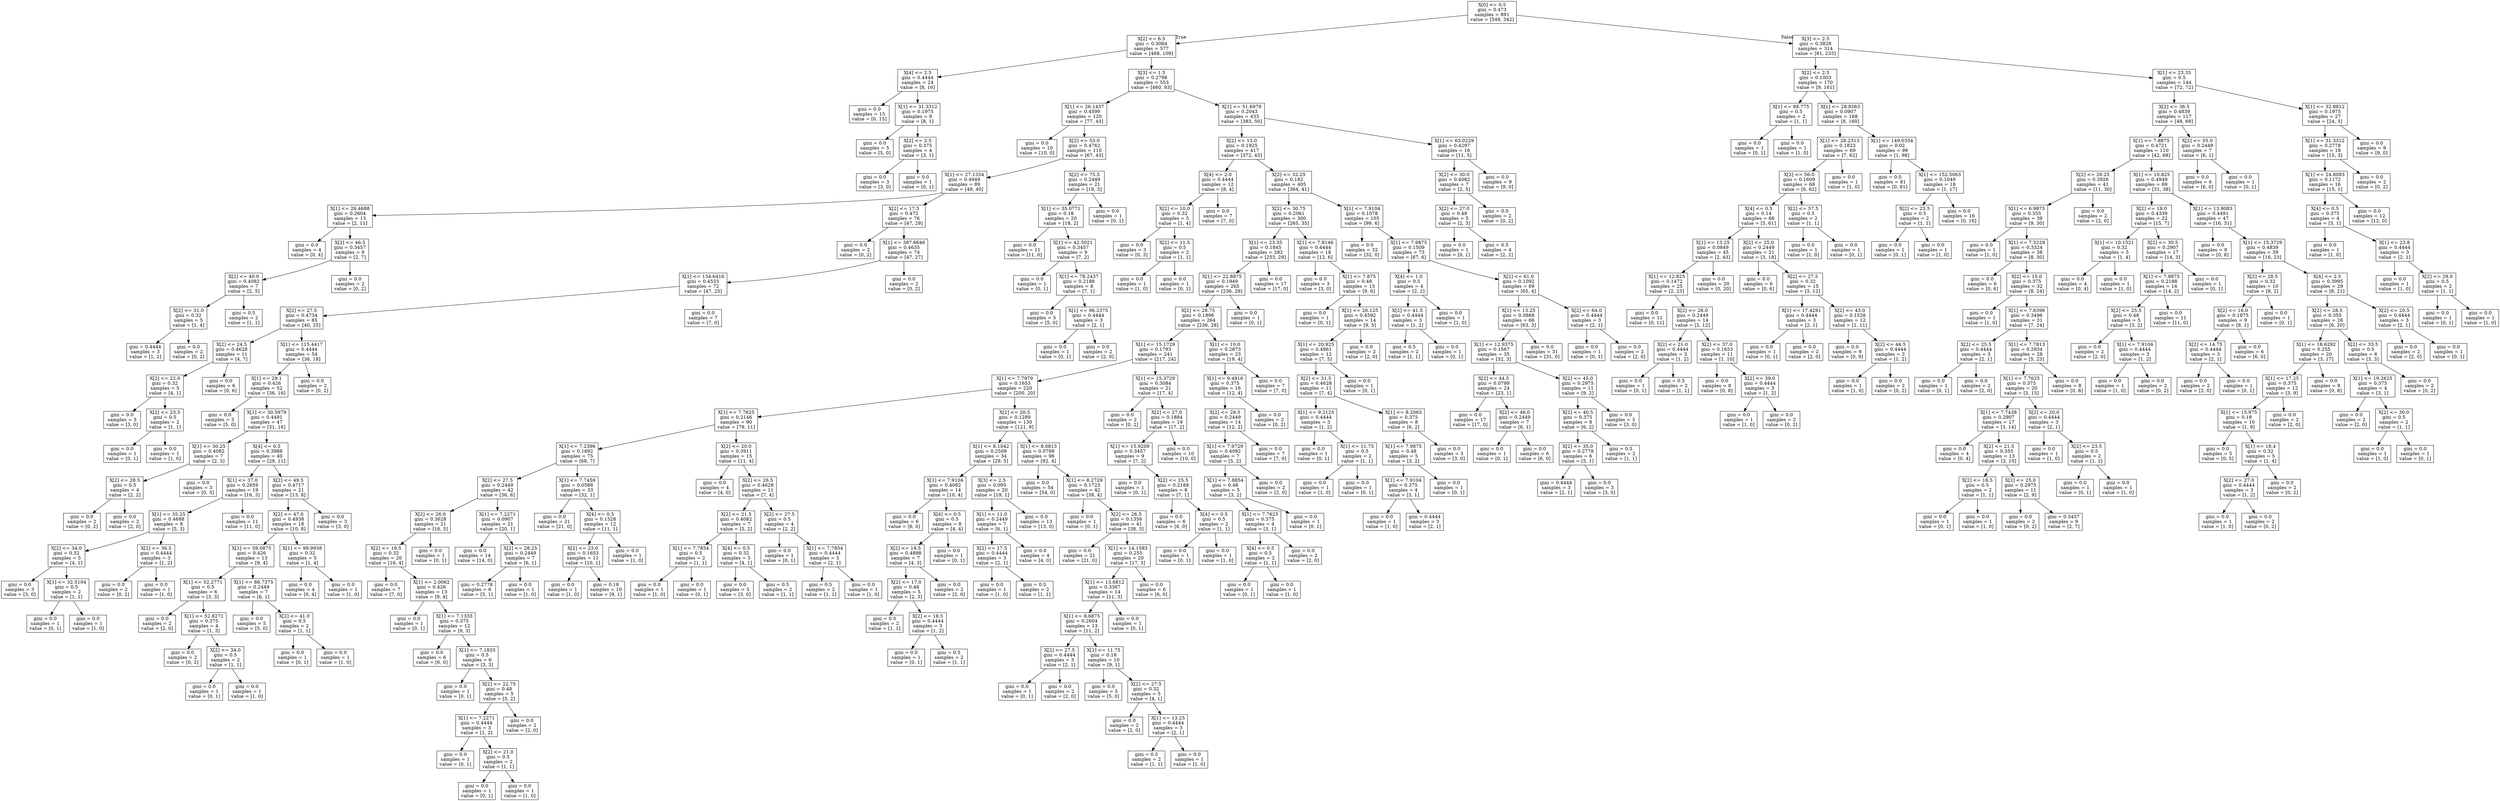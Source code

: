 digraph Tree {
node [shape=box] ;
0 [label="X[0] <= 0.5\ngini = 0.473\nsamples = 891\nvalue = [549, 342]"] ;
1 [label="X[2] <= 6.5\ngini = 0.3064\nsamples = 577\nvalue = [468, 109]"] ;
0 -> 1 [labeldistance=2.5, labelangle=45, headlabel="True"] ;
2 [label="X[4] <= 2.5\ngini = 0.4444\nsamples = 24\nvalue = [8, 16]"] ;
1 -> 2 ;
3 [label="gini = 0.0\nsamples = 15\nvalue = [0, 15]"] ;
2 -> 3 ;
4 [label="X[1] <= 31.3312\ngini = 0.1975\nsamples = 9\nvalue = [8, 1]"] ;
2 -> 4 ;
5 [label="gini = 0.0\nsamples = 5\nvalue = [5, 0]"] ;
4 -> 5 ;
6 [label="X[2] <= 2.5\ngini = 0.375\nsamples = 4\nvalue = [3, 1]"] ;
4 -> 6 ;
7 [label="gini = 0.0\nsamples = 3\nvalue = [3, 0]"] ;
6 -> 7 ;
8 [label="gini = 0.0\nsamples = 1\nvalue = [0, 1]"] ;
6 -> 8 ;
9 [label="X[3] <= 1.5\ngini = 0.2798\nsamples = 553\nvalue = [460, 93]"] ;
1 -> 9 ;
10 [label="X[1] <= 26.1437\ngini = 0.4599\nsamples = 120\nvalue = [77, 43]"] ;
9 -> 10 ;
11 [label="gini = 0.0\nsamples = 10\nvalue = [10, 0]"] ;
10 -> 11 ;
12 [label="X[2] <= 53.0\ngini = 0.4762\nsamples = 110\nvalue = [67, 43]"] ;
10 -> 12 ;
13 [label="X[1] <= 27.1354\ngini = 0.4949\nsamples = 89\nvalue = [49, 40]"] ;
12 -> 13 ;
14 [label="X[1] <= 26.4688\ngini = 0.2604\nsamples = 13\nvalue = [2, 11]"] ;
13 -> 14 ;
15 [label="gini = 0.0\nsamples = 4\nvalue = [0, 4]"] ;
14 -> 15 ;
16 [label="X[2] <= 46.5\ngini = 0.3457\nsamples = 9\nvalue = [2, 7]"] ;
14 -> 16 ;
17 [label="X[2] <= 40.0\ngini = 0.4082\nsamples = 7\nvalue = [2, 5]"] ;
16 -> 17 ;
18 [label="X[2] <= 31.0\ngini = 0.32\nsamples = 5\nvalue = [1, 4]"] ;
17 -> 18 ;
19 [label="gini = 0.4444\nsamples = 3\nvalue = [1, 2]"] ;
18 -> 19 ;
20 [label="gini = 0.0\nsamples = 2\nvalue = [0, 2]"] ;
18 -> 20 ;
21 [label="gini = 0.5\nsamples = 2\nvalue = [1, 1]"] ;
17 -> 21 ;
22 [label="gini = 0.0\nsamples = 2\nvalue = [0, 2]"] ;
16 -> 22 ;
23 [label="X[2] <= 17.5\ngini = 0.472\nsamples = 76\nvalue = [47, 29]"] ;
13 -> 23 ;
24 [label="gini = 0.0\nsamples = 2\nvalue = [0, 2]"] ;
23 -> 24 ;
25 [label="X[1] <= 387.6646\ngini = 0.4635\nsamples = 74\nvalue = [47, 27]"] ;
23 -> 25 ;
26 [label="X[1] <= 134.6416\ngini = 0.4533\nsamples = 72\nvalue = [47, 25]"] ;
25 -> 26 ;
27 [label="X[2] <= 27.5\ngini = 0.4734\nsamples = 65\nvalue = [40, 25]"] ;
26 -> 27 ;
28 [label="X[2] <= 24.5\ngini = 0.4628\nsamples = 11\nvalue = [4, 7]"] ;
27 -> 28 ;
29 [label="X[2] <= 22.0\ngini = 0.32\nsamples = 5\nvalue = [4, 1]"] ;
28 -> 29 ;
30 [label="gini = 0.0\nsamples = 3\nvalue = [3, 0]"] ;
29 -> 30 ;
31 [label="X[2] <= 23.5\ngini = 0.5\nsamples = 2\nvalue = [1, 1]"] ;
29 -> 31 ;
32 [label="gini = 0.0\nsamples = 1\nvalue = [0, 1]"] ;
31 -> 32 ;
33 [label="gini = 0.0\nsamples = 1\nvalue = [1, 0]"] ;
31 -> 33 ;
34 [label="gini = 0.0\nsamples = 6\nvalue = [0, 6]"] ;
28 -> 34 ;
35 [label="X[1] <= 115.4417\ngini = 0.4444\nsamples = 54\nvalue = [36, 18]"] ;
27 -> 35 ;
36 [label="X[1] <= 29.1\ngini = 0.426\nsamples = 52\nvalue = [36, 16]"] ;
35 -> 36 ;
37 [label="gini = 0.0\nsamples = 5\nvalue = [5, 0]"] ;
36 -> 37 ;
38 [label="X[1] <= 30.5979\ngini = 0.4491\nsamples = 47\nvalue = [31, 16]"] ;
36 -> 38 ;
39 [label="X[1] <= 30.25\ngini = 0.4082\nsamples = 7\nvalue = [2, 5]"] ;
38 -> 39 ;
40 [label="X[2] <= 28.5\ngini = 0.5\nsamples = 4\nvalue = [2, 2]"] ;
39 -> 40 ;
41 [label="gini = 0.0\nsamples = 2\nvalue = [0, 2]"] ;
40 -> 41 ;
42 [label="gini = 0.0\nsamples = 2\nvalue = [2, 0]"] ;
40 -> 42 ;
43 [label="gini = 0.0\nsamples = 3\nvalue = [0, 3]"] ;
39 -> 43 ;
44 [label="X[4] <= 0.5\ngini = 0.3988\nsamples = 40\nvalue = [29, 11]"] ;
38 -> 44 ;
45 [label="X[1] <= 37.0\ngini = 0.2659\nsamples = 19\nvalue = [16, 3]"] ;
44 -> 45 ;
46 [label="X[1] <= 35.25\ngini = 0.4688\nsamples = 8\nvalue = [5, 3]"] ;
45 -> 46 ;
47 [label="X[2] <= 34.0\ngini = 0.32\nsamples = 5\nvalue = [4, 1]"] ;
46 -> 47 ;
48 [label="gini = 0.0\nsamples = 3\nvalue = [3, 0]"] ;
47 -> 48 ;
49 [label="X[1] <= 32.5104\ngini = 0.5\nsamples = 2\nvalue = [1, 1]"] ;
47 -> 49 ;
50 [label="gini = 0.0\nsamples = 1\nvalue = [0, 1]"] ;
49 -> 50 ;
51 [label="gini = 0.0\nsamples = 1\nvalue = [1, 0]"] ;
49 -> 51 ;
52 [label="X[2] <= 36.5\ngini = 0.4444\nsamples = 3\nvalue = [1, 2]"] ;
46 -> 52 ;
53 [label="gini = 0.0\nsamples = 2\nvalue = [0, 2]"] ;
52 -> 53 ;
54 [label="gini = 0.0\nsamples = 1\nvalue = [1, 0]"] ;
52 -> 54 ;
55 [label="gini = 0.0\nsamples = 11\nvalue = [11, 0]"] ;
45 -> 55 ;
56 [label="X[2] <= 49.5\ngini = 0.4717\nsamples = 21\nvalue = [13, 8]"] ;
44 -> 56 ;
57 [label="X[2] <= 47.0\ngini = 0.4938\nsamples = 18\nvalue = [10, 8]"] ;
56 -> 57 ;
58 [label="X[1] <= 59.0875\ngini = 0.426\nsamples = 13\nvalue = [9, 4]"] ;
57 -> 58 ;
59 [label="X[1] <= 52.2771\ngini = 0.5\nsamples = 6\nvalue = [3, 3]"] ;
58 -> 59 ;
60 [label="gini = 0.0\nsamples = 2\nvalue = [2, 0]"] ;
59 -> 60 ;
61 [label="X[1] <= 52.8271\ngini = 0.375\nsamples = 4\nvalue = [1, 3]"] ;
59 -> 61 ;
62 [label="gini = 0.0\nsamples = 2\nvalue = [0, 2]"] ;
61 -> 62 ;
63 [label="X[2] <= 34.0\ngini = 0.5\nsamples = 2\nvalue = [1, 1]"] ;
61 -> 63 ;
64 [label="gini = 0.0\nsamples = 1\nvalue = [0, 1]"] ;
63 -> 64 ;
65 [label="gini = 0.0\nsamples = 1\nvalue = [1, 0]"] ;
63 -> 65 ;
66 [label="X[1] <= 86.7375\ngini = 0.2449\nsamples = 7\nvalue = [6, 1]"] ;
58 -> 66 ;
67 [label="gini = 0.0\nsamples = 5\nvalue = [5, 0]"] ;
66 -> 67 ;
68 [label="X[2] <= 41.0\ngini = 0.5\nsamples = 2\nvalue = [1, 1]"] ;
66 -> 68 ;
69 [label="gini = 0.0\nsamples = 1\nvalue = [0, 1]"] ;
68 -> 69 ;
70 [label="gini = 0.0\nsamples = 1\nvalue = [1, 0]"] ;
68 -> 70 ;
71 [label="X[1] <= 99.9938\ngini = 0.32\nsamples = 5\nvalue = [1, 4]"] ;
57 -> 71 ;
72 [label="gini = 0.0\nsamples = 4\nvalue = [0, 4]"] ;
71 -> 72 ;
73 [label="gini = 0.0\nsamples = 1\nvalue = [1, 0]"] ;
71 -> 73 ;
74 [label="gini = 0.0\nsamples = 3\nvalue = [3, 0]"] ;
56 -> 74 ;
75 [label="gini = 0.0\nsamples = 2\nvalue = [0, 2]"] ;
35 -> 75 ;
76 [label="gini = 0.0\nsamples = 7\nvalue = [7, 0]"] ;
26 -> 76 ;
77 [label="gini = 0.0\nsamples = 2\nvalue = [0, 2]"] ;
25 -> 77 ;
78 [label="X[2] <= 75.5\ngini = 0.2449\nsamples = 21\nvalue = [18, 3]"] ;
12 -> 78 ;
79 [label="X[1] <= 35.0771\ngini = 0.18\nsamples = 20\nvalue = [18, 2]"] ;
78 -> 79 ;
80 [label="gini = 0.0\nsamples = 11\nvalue = [11, 0]"] ;
79 -> 80 ;
81 [label="X[1] <= 42.5021\ngini = 0.3457\nsamples = 9\nvalue = [7, 2]"] ;
79 -> 81 ;
82 [label="gini = 0.0\nsamples = 1\nvalue = [0, 1]"] ;
81 -> 82 ;
83 [label="X[1] <= 78.2437\ngini = 0.2188\nsamples = 8\nvalue = [7, 1]"] ;
81 -> 83 ;
84 [label="gini = 0.0\nsamples = 5\nvalue = [5, 0]"] ;
83 -> 84 ;
85 [label="X[1] <= 96.2375\ngini = 0.4444\nsamples = 3\nvalue = [2, 1]"] ;
83 -> 85 ;
86 [label="gini = 0.0\nsamples = 1\nvalue = [0, 1]"] ;
85 -> 86 ;
87 [label="gini = 0.0\nsamples = 2\nvalue = [2, 0]"] ;
85 -> 87 ;
88 [label="gini = 0.0\nsamples = 1\nvalue = [0, 1]"] ;
78 -> 88 ;
89 [label="X[1] <= 51.6979\ngini = 0.2043\nsamples = 433\nvalue = [383, 50]"] ;
9 -> 89 ;
90 [label="X[2] <= 13.0\ngini = 0.1925\nsamples = 417\nvalue = [372, 45]"] ;
89 -> 90 ;
91 [label="X[4] <= 2.0\ngini = 0.4444\nsamples = 12\nvalue = [8, 4]"] ;
90 -> 91 ;
92 [label="X[2] <= 10.0\ngini = 0.32\nsamples = 5\nvalue = [1, 4]"] ;
91 -> 92 ;
93 [label="gini = 0.0\nsamples = 3\nvalue = [0, 3]"] ;
92 -> 93 ;
94 [label="X[2] <= 11.5\ngini = 0.5\nsamples = 2\nvalue = [1, 1]"] ;
92 -> 94 ;
95 [label="gini = 0.0\nsamples = 1\nvalue = [1, 0]"] ;
94 -> 95 ;
96 [label="gini = 0.0\nsamples = 1\nvalue = [0, 1]"] ;
94 -> 96 ;
97 [label="gini = 0.0\nsamples = 7\nvalue = [7, 0]"] ;
91 -> 97 ;
98 [label="X[2] <= 32.25\ngini = 0.182\nsamples = 405\nvalue = [364, 41]"] ;
90 -> 98 ;
99 [label="X[2] <= 30.75\ngini = 0.2061\nsamples = 300\nvalue = [265, 35]"] ;
98 -> 99 ;
100 [label="X[1] <= 23.35\ngini = 0.1845\nsamples = 282\nvalue = [253, 29]"] ;
99 -> 100 ;
101 [label="X[1] <= 22.8875\ngini = 0.1949\nsamples = 265\nvalue = [236, 29]"] ;
100 -> 101 ;
102 [label="X[2] <= 28.75\ngini = 0.1896\nsamples = 264\nvalue = [236, 28]"] ;
101 -> 102 ;
103 [label="X[1] <= 15.1729\ngini = 0.1793\nsamples = 241\nvalue = [217, 24]"] ;
102 -> 103 ;
104 [label="X[1] <= 7.7979\ngini = 0.1653\nsamples = 220\nvalue = [200, 20]"] ;
103 -> 104 ;
105 [label="X[1] <= 7.7625\ngini = 0.2146\nsamples = 90\nvalue = [79, 11]"] ;
104 -> 105 ;
106 [label="X[1] <= 7.2396\ngini = 0.1692\nsamples = 75\nvalue = [68, 7]"] ;
105 -> 106 ;
107 [label="X[2] <= 27.5\ngini = 0.2449\nsamples = 42\nvalue = [36, 6]"] ;
106 -> 107 ;
108 [label="X[2] <= 26.0\ngini = 0.3628\nsamples = 21\nvalue = [16, 5]"] ;
107 -> 108 ;
109 [label="X[2] <= 19.5\ngini = 0.32\nsamples = 20\nvalue = [16, 4]"] ;
108 -> 109 ;
110 [label="gini = 0.0\nsamples = 7\nvalue = [7, 0]"] ;
109 -> 110 ;
111 [label="X[1] <= 2.0062\ngini = 0.426\nsamples = 13\nvalue = [9, 4]"] ;
109 -> 111 ;
112 [label="gini = 0.0\nsamples = 1\nvalue = [0, 1]"] ;
111 -> 112 ;
113 [label="X[1] <= 7.1333\ngini = 0.375\nsamples = 12\nvalue = [9, 3]"] ;
111 -> 113 ;
114 [label="gini = 0.0\nsamples = 6\nvalue = [6, 0]"] ;
113 -> 114 ;
115 [label="X[1] <= 7.1833\ngini = 0.5\nsamples = 6\nvalue = [3, 3]"] ;
113 -> 115 ;
116 [label="gini = 0.0\nsamples = 1\nvalue = [0, 1]"] ;
115 -> 116 ;
117 [label="X[2] <= 22.75\ngini = 0.48\nsamples = 5\nvalue = [3, 2]"] ;
115 -> 117 ;
118 [label="X[1] <= 7.2271\ngini = 0.4444\nsamples = 3\nvalue = [1, 2]"] ;
117 -> 118 ;
119 [label="gini = 0.0\nsamples = 1\nvalue = [0, 1]"] ;
118 -> 119 ;
120 [label="X[2] <= 21.0\ngini = 0.5\nsamples = 2\nvalue = [1, 1]"] ;
118 -> 120 ;
121 [label="gini = 0.0\nsamples = 1\nvalue = [0, 1]"] ;
120 -> 121 ;
122 [label="gini = 0.0\nsamples = 1\nvalue = [1, 0]"] ;
120 -> 122 ;
123 [label="gini = 0.0\nsamples = 2\nvalue = [2, 0]"] ;
117 -> 123 ;
124 [label="gini = 0.0\nsamples = 1\nvalue = [0, 1]"] ;
108 -> 124 ;
125 [label="X[1] <= 7.2271\ngini = 0.0907\nsamples = 21\nvalue = [20, 1]"] ;
107 -> 125 ;
126 [label="gini = 0.0\nsamples = 14\nvalue = [14, 0]"] ;
125 -> 126 ;
127 [label="X[2] <= 28.25\ngini = 0.2449\nsamples = 7\nvalue = [6, 1]"] ;
125 -> 127 ;
128 [label="gini = 0.2778\nsamples = 6\nvalue = [5, 1]"] ;
127 -> 128 ;
129 [label="gini = 0.0\nsamples = 1\nvalue = [1, 0]"] ;
127 -> 129 ;
130 [label="X[1] <= 7.7459\ngini = 0.0588\nsamples = 33\nvalue = [32, 1]"] ;
106 -> 130 ;
131 [label="gini = 0.0\nsamples = 21\nvalue = [21, 0]"] ;
130 -> 131 ;
132 [label="X[4] <= 0.5\ngini = 0.1528\nsamples = 12\nvalue = [11, 1]"] ;
130 -> 132 ;
133 [label="X[2] <= 23.0\ngini = 0.1653\nsamples = 11\nvalue = [10, 1]"] ;
132 -> 133 ;
134 [label="gini = 0.0\nsamples = 1\nvalue = [1, 0]"] ;
133 -> 134 ;
135 [label="gini = 0.18\nsamples = 10\nvalue = [9, 1]"] ;
133 -> 135 ;
136 [label="gini = 0.0\nsamples = 1\nvalue = [1, 0]"] ;
132 -> 136 ;
137 [label="X[2] <= 20.0\ngini = 0.3911\nsamples = 15\nvalue = [11, 4]"] ;
105 -> 137 ;
138 [label="gini = 0.0\nsamples = 4\nvalue = [4, 0]"] ;
137 -> 138 ;
139 [label="X[2] <= 26.5\ngini = 0.4628\nsamples = 11\nvalue = [7, 4]"] ;
137 -> 139 ;
140 [label="X[2] <= 21.5\ngini = 0.4082\nsamples = 7\nvalue = [5, 2]"] ;
139 -> 140 ;
141 [label="X[1] <= 7.7854\ngini = 0.5\nsamples = 2\nvalue = [1, 1]"] ;
140 -> 141 ;
142 [label="gini = 0.0\nsamples = 1\nvalue = [1, 0]"] ;
141 -> 142 ;
143 [label="gini = 0.0\nsamples = 1\nvalue = [0, 1]"] ;
141 -> 143 ;
144 [label="X[4] <= 0.5\ngini = 0.32\nsamples = 5\nvalue = [4, 1]"] ;
140 -> 144 ;
145 [label="gini = 0.0\nsamples = 3\nvalue = [3, 0]"] ;
144 -> 145 ;
146 [label="gini = 0.5\nsamples = 2\nvalue = [1, 1]"] ;
144 -> 146 ;
147 [label="X[2] <= 27.5\ngini = 0.5\nsamples = 4\nvalue = [2, 2]"] ;
139 -> 147 ;
148 [label="gini = 0.0\nsamples = 1\nvalue = [0, 1]"] ;
147 -> 148 ;
149 [label="X[1] <= 7.7854\ngini = 0.4444\nsamples = 3\nvalue = [2, 1]"] ;
147 -> 149 ;
150 [label="gini = 0.5\nsamples = 2\nvalue = [1, 1]"] ;
149 -> 150 ;
151 [label="gini = 0.0\nsamples = 1\nvalue = [1, 0]"] ;
149 -> 151 ;
152 [label="X[2] <= 20.5\ngini = 0.1289\nsamples = 130\nvalue = [121, 9]"] ;
104 -> 152 ;
153 [label="X[1] <= 8.1042\ngini = 0.2509\nsamples = 34\nvalue = [29, 5]"] ;
152 -> 153 ;
154 [label="X[1] <= 7.9104\ngini = 0.4082\nsamples = 14\nvalue = [10, 4]"] ;
153 -> 154 ;
155 [label="gini = 0.0\nsamples = 6\nvalue = [6, 0]"] ;
154 -> 155 ;
156 [label="X[4] <= 0.5\ngini = 0.5\nsamples = 8\nvalue = [4, 4]"] ;
154 -> 156 ;
157 [label="X[2] <= 19.5\ngini = 0.4898\nsamples = 7\nvalue = [4, 3]"] ;
156 -> 157 ;
158 [label="X[2] <= 17.0\ngini = 0.48\nsamples = 5\nvalue = [2, 3]"] ;
157 -> 158 ;
159 [label="gini = 0.5\nsamples = 2\nvalue = [1, 1]"] ;
158 -> 159 ;
160 [label="X[2] <= 18.5\ngini = 0.4444\nsamples = 3\nvalue = [1, 2]"] ;
158 -> 160 ;
161 [label="gini = 0.0\nsamples = 1\nvalue = [0, 1]"] ;
160 -> 161 ;
162 [label="gini = 0.5\nsamples = 2\nvalue = [1, 1]"] ;
160 -> 162 ;
163 [label="gini = 0.0\nsamples = 2\nvalue = [2, 0]"] ;
157 -> 163 ;
164 [label="gini = 0.0\nsamples = 1\nvalue = [0, 1]"] ;
156 -> 164 ;
165 [label="X[3] <= 2.5\ngini = 0.095\nsamples = 20\nvalue = [19, 1]"] ;
153 -> 165 ;
166 [label="X[1] <= 11.0\ngini = 0.2449\nsamples = 7\nvalue = [6, 1]"] ;
165 -> 166 ;
167 [label="X[2] <= 17.5\ngini = 0.4444\nsamples = 3\nvalue = [2, 1]"] ;
166 -> 167 ;
168 [label="gini = 0.0\nsamples = 1\nvalue = [1, 0]"] ;
167 -> 168 ;
169 [label="gini = 0.5\nsamples = 2\nvalue = [1, 1]"] ;
167 -> 169 ;
170 [label="gini = 0.0\nsamples = 4\nvalue = [4, 0]"] ;
166 -> 170 ;
171 [label="gini = 0.0\nsamples = 13\nvalue = [13, 0]"] ;
165 -> 171 ;
172 [label="X[1] <= 8.0813\ngini = 0.0799\nsamples = 96\nvalue = [92, 4]"] ;
152 -> 172 ;
173 [label="gini = 0.0\nsamples = 54\nvalue = [54, 0]"] ;
172 -> 173 ;
174 [label="X[1] <= 8.2729\ngini = 0.1723\nsamples = 42\nvalue = [38, 4]"] ;
172 -> 174 ;
175 [label="gini = 0.0\nsamples = 1\nvalue = [0, 1]"] ;
174 -> 175 ;
176 [label="X[2] <= 26.5\ngini = 0.1356\nsamples = 41\nvalue = [38, 3]"] ;
174 -> 176 ;
177 [label="gini = 0.0\nsamples = 21\nvalue = [21, 0]"] ;
176 -> 177 ;
178 [label="X[1] <= 14.1583\ngini = 0.255\nsamples = 20\nvalue = [17, 3]"] ;
176 -> 178 ;
179 [label="X[1] <= 13.6812\ngini = 0.3367\nsamples = 14\nvalue = [11, 3]"] ;
178 -> 179 ;
180 [label="X[1] <= 8.6875\ngini = 0.2604\nsamples = 13\nvalue = [11, 2]"] ;
179 -> 180 ;
181 [label="X[2] <= 27.5\ngini = 0.4444\nsamples = 3\nvalue = [2, 1]"] ;
180 -> 181 ;
182 [label="gini = 0.0\nsamples = 1\nvalue = [0, 1]"] ;
181 -> 182 ;
183 [label="gini = 0.0\nsamples = 2\nvalue = [2, 0]"] ;
181 -> 183 ;
184 [label="X[1] <= 11.75\ngini = 0.18\nsamples = 10\nvalue = [9, 1]"] ;
180 -> 184 ;
185 [label="gini = 0.0\nsamples = 5\nvalue = [5, 0]"] ;
184 -> 185 ;
186 [label="X[2] <= 27.5\ngini = 0.32\nsamples = 5\nvalue = [4, 1]"] ;
184 -> 186 ;
187 [label="gini = 0.0\nsamples = 2\nvalue = [2, 0]"] ;
186 -> 187 ;
188 [label="X[1] <= 13.25\ngini = 0.4444\nsamples = 3\nvalue = [2, 1]"] ;
186 -> 188 ;
189 [label="gini = 0.5\nsamples = 2\nvalue = [1, 1]"] ;
188 -> 189 ;
190 [label="gini = 0.0\nsamples = 1\nvalue = [1, 0]"] ;
188 -> 190 ;
191 [label="gini = 0.0\nsamples = 1\nvalue = [0, 1]"] ;
179 -> 191 ;
192 [label="gini = 0.0\nsamples = 6\nvalue = [6, 0]"] ;
178 -> 192 ;
193 [label="X[1] <= 15.3729\ngini = 0.3084\nsamples = 21\nvalue = [17, 4]"] ;
103 -> 193 ;
194 [label="gini = 0.0\nsamples = 2\nvalue = [0, 2]"] ;
193 -> 194 ;
195 [label="X[2] <= 27.0\ngini = 0.1884\nsamples = 19\nvalue = [17, 2]"] ;
193 -> 195 ;
196 [label="X[1] <= 15.9209\ngini = 0.3457\nsamples = 9\nvalue = [7, 2]"] ;
195 -> 196 ;
197 [label="gini = 0.0\nsamples = 1\nvalue = [0, 1]"] ;
196 -> 197 ;
198 [label="X[2] <= 25.5\ngini = 0.2188\nsamples = 8\nvalue = [7, 1]"] ;
196 -> 198 ;
199 [label="gini = 0.0\nsamples = 6\nvalue = [6, 0]"] ;
198 -> 199 ;
200 [label="X[4] <= 0.5\ngini = 0.5\nsamples = 2\nvalue = [1, 1]"] ;
198 -> 200 ;
201 [label="gini = 0.0\nsamples = 1\nvalue = [0, 1]"] ;
200 -> 201 ;
202 [label="gini = 0.0\nsamples = 1\nvalue = [1, 0]"] ;
200 -> 202 ;
203 [label="gini = 0.0\nsamples = 10\nvalue = [10, 0]"] ;
195 -> 203 ;
204 [label="X[1] <= 10.0\ngini = 0.2873\nsamples = 23\nvalue = [19, 4]"] ;
102 -> 204 ;
205 [label="X[1] <= 9.4916\ngini = 0.375\nsamples = 16\nvalue = [12, 4]"] ;
204 -> 205 ;
206 [label="X[2] <= 29.5\ngini = 0.2449\nsamples = 14\nvalue = [12, 2]"] ;
205 -> 206 ;
207 [label="X[1] <= 7.9729\ngini = 0.4082\nsamples = 7\nvalue = [5, 2]"] ;
206 -> 207 ;
208 [label="X[1] <= 7.8854\ngini = 0.48\nsamples = 5\nvalue = [3, 2]"] ;
207 -> 208 ;
209 [label="X[1] <= 7.7625\ngini = 0.375\nsamples = 4\nvalue = [3, 1]"] ;
208 -> 209 ;
210 [label="X[4] <= 0.5\ngini = 0.5\nsamples = 2\nvalue = [1, 1]"] ;
209 -> 210 ;
211 [label="gini = 0.0\nsamples = 1\nvalue = [0, 1]"] ;
210 -> 211 ;
212 [label="gini = 0.0\nsamples = 1\nvalue = [1, 0]"] ;
210 -> 212 ;
213 [label="gini = 0.0\nsamples = 2\nvalue = [2, 0]"] ;
209 -> 213 ;
214 [label="gini = 0.0\nsamples = 1\nvalue = [0, 1]"] ;
208 -> 214 ;
215 [label="gini = 0.0\nsamples = 2\nvalue = [2, 0]"] ;
207 -> 215 ;
216 [label="gini = 0.0\nsamples = 7\nvalue = [7, 0]"] ;
206 -> 216 ;
217 [label="gini = 0.0\nsamples = 2\nvalue = [0, 2]"] ;
205 -> 217 ;
218 [label="gini = 0.0\nsamples = 7\nvalue = [7, 0]"] ;
204 -> 218 ;
219 [label="gini = 0.0\nsamples = 1\nvalue = [0, 1]"] ;
101 -> 219 ;
220 [label="gini = 0.0\nsamples = 17\nvalue = [17, 0]"] ;
100 -> 220 ;
221 [label="X[1] <= 7.8146\ngini = 0.4444\nsamples = 18\nvalue = [12, 6]"] ;
99 -> 221 ;
222 [label="gini = 0.0\nsamples = 3\nvalue = [3, 0]"] ;
221 -> 222 ;
223 [label="X[1] <= 7.875\ngini = 0.48\nsamples = 15\nvalue = [9, 6]"] ;
221 -> 223 ;
224 [label="gini = 0.0\nsamples = 1\nvalue = [0, 1]"] ;
223 -> 224 ;
225 [label="X[1] <= 26.125\ngini = 0.4592\nsamples = 14\nvalue = [9, 5]"] ;
223 -> 225 ;
226 [label="X[1] <= 20.925\ngini = 0.4861\nsamples = 12\nvalue = [7, 5]"] ;
225 -> 226 ;
227 [label="X[2] <= 31.5\ngini = 0.4628\nsamples = 11\nvalue = [7, 4]"] ;
226 -> 227 ;
228 [label="X[1] <= 9.2125\ngini = 0.4444\nsamples = 3\nvalue = [1, 2]"] ;
227 -> 228 ;
229 [label="gini = 0.0\nsamples = 1\nvalue = [0, 1]"] ;
228 -> 229 ;
230 [label="X[1] <= 11.75\ngini = 0.5\nsamples = 2\nvalue = [1, 1]"] ;
228 -> 230 ;
231 [label="gini = 0.0\nsamples = 1\nvalue = [1, 0]"] ;
230 -> 231 ;
232 [label="gini = 0.0\nsamples = 1\nvalue = [0, 1]"] ;
230 -> 232 ;
233 [label="X[1] <= 8.2063\ngini = 0.375\nsamples = 8\nvalue = [6, 2]"] ;
227 -> 233 ;
234 [label="X[1] <= 7.9875\ngini = 0.48\nsamples = 5\nvalue = [3, 2]"] ;
233 -> 234 ;
235 [label="X[1] <= 7.9104\ngini = 0.375\nsamples = 4\nvalue = [3, 1]"] ;
234 -> 235 ;
236 [label="gini = 0.0\nsamples = 1\nvalue = [1, 0]"] ;
235 -> 236 ;
237 [label="gini = 0.4444\nsamples = 3\nvalue = [2, 1]"] ;
235 -> 237 ;
238 [label="gini = 0.0\nsamples = 1\nvalue = [0, 1]"] ;
234 -> 238 ;
239 [label="gini = 0.0\nsamples = 3\nvalue = [3, 0]"] ;
233 -> 239 ;
240 [label="gini = 0.0\nsamples = 1\nvalue = [0, 1]"] ;
226 -> 240 ;
241 [label="gini = 0.0\nsamples = 2\nvalue = [2, 0]"] ;
225 -> 241 ;
242 [label="X[1] <= 7.9104\ngini = 0.1078\nsamples = 105\nvalue = [99, 6]"] ;
98 -> 242 ;
243 [label="gini = 0.0\nsamples = 32\nvalue = [32, 0]"] ;
242 -> 243 ;
244 [label="X[1] <= 7.9875\ngini = 0.1509\nsamples = 73\nvalue = [67, 6]"] ;
242 -> 244 ;
245 [label="X[4] <= 1.0\ngini = 0.5\nsamples = 4\nvalue = [2, 2]"] ;
244 -> 245 ;
246 [label="X[2] <= 41.5\ngini = 0.4444\nsamples = 3\nvalue = [1, 2]"] ;
245 -> 246 ;
247 [label="gini = 0.5\nsamples = 2\nvalue = [1, 1]"] ;
246 -> 247 ;
248 [label="gini = 0.0\nsamples = 1\nvalue = [0, 1]"] ;
246 -> 248 ;
249 [label="gini = 0.0\nsamples = 1\nvalue = [1, 0]"] ;
245 -> 249 ;
250 [label="X[2] <= 61.0\ngini = 0.1092\nsamples = 69\nvalue = [65, 4]"] ;
244 -> 250 ;
251 [label="X[1] <= 13.25\ngini = 0.0868\nsamples = 66\nvalue = [63, 3]"] ;
250 -> 251 ;
252 [label="X[1] <= 12.9375\ngini = 0.1567\nsamples = 35\nvalue = [32, 3]"] ;
251 -> 252 ;
253 [label="X[2] <= 44.5\ngini = 0.0799\nsamples = 24\nvalue = [23, 1]"] ;
252 -> 253 ;
254 [label="gini = 0.0\nsamples = 17\nvalue = [17, 0]"] ;
253 -> 254 ;
255 [label="X[2] <= 46.0\ngini = 0.2449\nsamples = 7\nvalue = [6, 1]"] ;
253 -> 255 ;
256 [label="gini = 0.0\nsamples = 1\nvalue = [0, 1]"] ;
255 -> 256 ;
257 [label="gini = 0.0\nsamples = 6\nvalue = [6, 0]"] ;
255 -> 257 ;
258 [label="X[2] <= 45.0\ngini = 0.2975\nsamples = 11\nvalue = [9, 2]"] ;
252 -> 258 ;
259 [label="X[2] <= 40.5\ngini = 0.375\nsamples = 8\nvalue = [6, 2]"] ;
258 -> 259 ;
260 [label="X[2] <= 35.0\ngini = 0.2778\nsamples = 6\nvalue = [5, 1]"] ;
259 -> 260 ;
261 [label="gini = 0.4444\nsamples = 3\nvalue = [2, 1]"] ;
260 -> 261 ;
262 [label="gini = 0.0\nsamples = 3\nvalue = [3, 0]"] ;
260 -> 262 ;
263 [label="gini = 0.5\nsamples = 2\nvalue = [1, 1]"] ;
259 -> 263 ;
264 [label="gini = 0.0\nsamples = 3\nvalue = [3, 0]"] ;
258 -> 264 ;
265 [label="gini = 0.0\nsamples = 31\nvalue = [31, 0]"] ;
251 -> 265 ;
266 [label="X[2] <= 64.0\ngini = 0.4444\nsamples = 3\nvalue = [2, 1]"] ;
250 -> 266 ;
267 [label="gini = 0.0\nsamples = 1\nvalue = [0, 1]"] ;
266 -> 267 ;
268 [label="gini = 0.0\nsamples = 2\nvalue = [2, 0]"] ;
266 -> 268 ;
269 [label="X[1] <= 63.0229\ngini = 0.4297\nsamples = 16\nvalue = [11, 5]"] ;
89 -> 269 ;
270 [label="X[2] <= 30.0\ngini = 0.4082\nsamples = 7\nvalue = [2, 5]"] ;
269 -> 270 ;
271 [label="X[2] <= 27.0\ngini = 0.48\nsamples = 5\nvalue = [2, 3]"] ;
270 -> 271 ;
272 [label="gini = 0.0\nsamples = 1\nvalue = [0, 1]"] ;
271 -> 272 ;
273 [label="gini = 0.5\nsamples = 4\nvalue = [2, 2]"] ;
271 -> 273 ;
274 [label="gini = 0.0\nsamples = 2\nvalue = [0, 2]"] ;
270 -> 274 ;
275 [label="gini = 0.0\nsamples = 9\nvalue = [9, 0]"] ;
269 -> 275 ;
276 [label="X[3] <= 2.5\ngini = 0.3828\nsamples = 314\nvalue = [81, 233]"] ;
0 -> 276 [labeldistance=2.5, labelangle=-45, headlabel="False"] ;
277 [label="X[2] <= 2.5\ngini = 0.1003\nsamples = 170\nvalue = [9, 161]"] ;
276 -> 277 ;
278 [label="X[1] <= 88.775\ngini = 0.5\nsamples = 2\nvalue = [1, 1]"] ;
277 -> 278 ;
279 [label="gini = 0.0\nsamples = 1\nvalue = [0, 1]"] ;
278 -> 279 ;
280 [label="gini = 0.0\nsamples = 1\nvalue = [1, 0]"] ;
278 -> 280 ;
281 [label="X[1] <= 28.8563\ngini = 0.0907\nsamples = 168\nvalue = [8, 160]"] ;
277 -> 281 ;
282 [label="X[1] <= 28.2313\ngini = 0.1823\nsamples = 69\nvalue = [7, 62]"] ;
281 -> 282 ;
283 [label="X[2] <= 56.0\ngini = 0.1609\nsamples = 68\nvalue = [6, 62]"] ;
282 -> 283 ;
284 [label="X[4] <= 0.5\ngini = 0.14\nsamples = 66\nvalue = [5, 61]"] ;
283 -> 284 ;
285 [label="X[1] <= 13.25\ngini = 0.0849\nsamples = 45\nvalue = [2, 43]"] ;
284 -> 285 ;
286 [label="X[1] <= 12.825\ngini = 0.1472\nsamples = 25\nvalue = [2, 23]"] ;
285 -> 286 ;
287 [label="gini = 0.0\nsamples = 11\nvalue = [0, 11]"] ;
286 -> 287 ;
288 [label="X[2] <= 26.0\ngini = 0.2449\nsamples = 14\nvalue = [2, 12]"] ;
286 -> 288 ;
289 [label="X[2] <= 21.0\ngini = 0.4444\nsamples = 3\nvalue = [1, 2]"] ;
288 -> 289 ;
290 [label="gini = 0.0\nsamples = 1\nvalue = [0, 1]"] ;
289 -> 290 ;
291 [label="gini = 0.5\nsamples = 2\nvalue = [1, 1]"] ;
289 -> 291 ;
292 [label="X[2] <= 37.0\ngini = 0.1653\nsamples = 11\nvalue = [1, 10]"] ;
288 -> 292 ;
293 [label="gini = 0.0\nsamples = 8\nvalue = [0, 8]"] ;
292 -> 293 ;
294 [label="X[2] <= 39.0\ngini = 0.4444\nsamples = 3\nvalue = [1, 2]"] ;
292 -> 294 ;
295 [label="gini = 0.0\nsamples = 1\nvalue = [1, 0]"] ;
294 -> 295 ;
296 [label="gini = 0.0\nsamples = 2\nvalue = [0, 2]"] ;
294 -> 296 ;
297 [label="gini = 0.0\nsamples = 20\nvalue = [0, 20]"] ;
285 -> 297 ;
298 [label="X[2] <= 25.0\ngini = 0.2449\nsamples = 21\nvalue = [3, 18]"] ;
284 -> 298 ;
299 [label="gini = 0.0\nsamples = 6\nvalue = [0, 6]"] ;
298 -> 299 ;
300 [label="X[2] <= 27.5\ngini = 0.32\nsamples = 15\nvalue = [3, 12]"] ;
298 -> 300 ;
301 [label="X[1] <= 17.4291\ngini = 0.4444\nsamples = 3\nvalue = [2, 1]"] ;
300 -> 301 ;
302 [label="gini = 0.0\nsamples = 1\nvalue = [0, 1]"] ;
301 -> 302 ;
303 [label="gini = 0.0\nsamples = 2\nvalue = [2, 0]"] ;
301 -> 303 ;
304 [label="X[2] <= 43.0\ngini = 0.1528\nsamples = 12\nvalue = [1, 11]"] ;
300 -> 304 ;
305 [label="gini = 0.0\nsamples = 9\nvalue = [0, 9]"] ;
304 -> 305 ;
306 [label="X[2] <= 44.5\ngini = 0.4444\nsamples = 3\nvalue = [1, 2]"] ;
304 -> 306 ;
307 [label="gini = 0.0\nsamples = 1\nvalue = [1, 0]"] ;
306 -> 307 ;
308 [label="gini = 0.0\nsamples = 2\nvalue = [0, 2]"] ;
306 -> 308 ;
309 [label="X[2] <= 57.5\ngini = 0.5\nsamples = 2\nvalue = [1, 1]"] ;
283 -> 309 ;
310 [label="gini = 0.0\nsamples = 1\nvalue = [1, 0]"] ;
309 -> 310 ;
311 [label="gini = 0.0\nsamples = 1\nvalue = [0, 1]"] ;
309 -> 311 ;
312 [label="gini = 0.0\nsamples = 1\nvalue = [1, 0]"] ;
282 -> 312 ;
313 [label="X[1] <= 149.0354\ngini = 0.02\nsamples = 99\nvalue = [1, 98]"] ;
281 -> 313 ;
314 [label="gini = 0.0\nsamples = 81\nvalue = [0, 81]"] ;
313 -> 314 ;
315 [label="X[1] <= 152.5063\ngini = 0.1049\nsamples = 18\nvalue = [1, 17]"] ;
313 -> 315 ;
316 [label="X[2] <= 23.5\ngini = 0.5\nsamples = 2\nvalue = [1, 1]"] ;
315 -> 316 ;
317 [label="gini = 0.0\nsamples = 1\nvalue = [0, 1]"] ;
316 -> 317 ;
318 [label="gini = 0.0\nsamples = 1\nvalue = [1, 0]"] ;
316 -> 318 ;
319 [label="gini = 0.0\nsamples = 16\nvalue = [0, 16]"] ;
315 -> 319 ;
320 [label="X[1] <= 23.35\ngini = 0.5\nsamples = 144\nvalue = [72, 72]"] ;
276 -> 320 ;
321 [label="X[2] <= 36.5\ngini = 0.4839\nsamples = 117\nvalue = [48, 69]"] ;
320 -> 321 ;
322 [label="X[1] <= 7.8875\ngini = 0.4721\nsamples = 110\nvalue = [42, 68]"] ;
321 -> 322 ;
323 [label="X[2] <= 29.25\ngini = 0.3926\nsamples = 41\nvalue = [11, 30]"] ;
322 -> 323 ;
324 [label="X[1] <= 6.9875\ngini = 0.355\nsamples = 39\nvalue = [9, 30]"] ;
323 -> 324 ;
325 [label="gini = 0.0\nsamples = 1\nvalue = [1, 0]"] ;
324 -> 325 ;
326 [label="X[1] <= 7.5229\ngini = 0.3324\nsamples = 38\nvalue = [8, 30]"] ;
324 -> 326 ;
327 [label="gini = 0.0\nsamples = 6\nvalue = [0, 6]"] ;
326 -> 327 ;
328 [label="X[2] <= 15.0\ngini = 0.375\nsamples = 32\nvalue = [8, 24]"] ;
326 -> 328 ;
329 [label="gini = 0.0\nsamples = 1\nvalue = [1, 0]"] ;
328 -> 329 ;
330 [label="X[1] <= 7.6396\ngini = 0.3496\nsamples = 31\nvalue = [7, 24]"] ;
328 -> 330 ;
331 [label="X[2] <= 25.5\ngini = 0.4444\nsamples = 3\nvalue = [2, 1]"] ;
330 -> 331 ;
332 [label="gini = 0.0\nsamples = 1\nvalue = [0, 1]"] ;
331 -> 332 ;
333 [label="gini = 0.0\nsamples = 2\nvalue = [2, 0]"] ;
331 -> 333 ;
334 [label="X[1] <= 7.7813\ngini = 0.2934\nsamples = 28\nvalue = [5, 23]"] ;
330 -> 334 ;
335 [label="X[1] <= 7.7625\ngini = 0.375\nsamples = 20\nvalue = [5, 15]"] ;
334 -> 335 ;
336 [label="X[1] <= 7.7438\ngini = 0.2907\nsamples = 17\nvalue = [3, 14]"] ;
335 -> 336 ;
337 [label="gini = 0.0\nsamples = 4\nvalue = [0, 4]"] ;
336 -> 337 ;
338 [label="X[2] <= 21.5\ngini = 0.355\nsamples = 13\nvalue = [3, 10]"] ;
336 -> 338 ;
339 [label="X[2] <= 18.5\ngini = 0.5\nsamples = 2\nvalue = [1, 1]"] ;
338 -> 339 ;
340 [label="gini = 0.0\nsamples = 1\nvalue = [0, 1]"] ;
339 -> 340 ;
341 [label="gini = 0.0\nsamples = 1\nvalue = [1, 0]"] ;
339 -> 341 ;
342 [label="X[2] <= 25.0\ngini = 0.2975\nsamples = 11\nvalue = [2, 9]"] ;
338 -> 342 ;
343 [label="gini = 0.0\nsamples = 2\nvalue = [0, 2]"] ;
342 -> 343 ;
344 [label="gini = 0.3457\nsamples = 9\nvalue = [2, 7]"] ;
342 -> 344 ;
345 [label="X[2] <= 20.0\ngini = 0.4444\nsamples = 3\nvalue = [2, 1]"] ;
335 -> 345 ;
346 [label="gini = 0.0\nsamples = 1\nvalue = [1, 0]"] ;
345 -> 346 ;
347 [label="X[2] <= 23.5\ngini = 0.5\nsamples = 2\nvalue = [1, 1]"] ;
345 -> 347 ;
348 [label="gini = 0.0\nsamples = 1\nvalue = [0, 1]"] ;
347 -> 348 ;
349 [label="gini = 0.0\nsamples = 1\nvalue = [1, 0]"] ;
347 -> 349 ;
350 [label="gini = 0.0\nsamples = 8\nvalue = [0, 8]"] ;
334 -> 350 ;
351 [label="gini = 0.0\nsamples = 2\nvalue = [2, 0]"] ;
323 -> 351 ;
352 [label="X[1] <= 10.825\ngini = 0.4949\nsamples = 69\nvalue = [31, 38]"] ;
322 -> 352 ;
353 [label="X[2] <= 19.0\ngini = 0.4339\nsamples = 22\nvalue = [15, 7]"] ;
352 -> 353 ;
354 [label="X[1] <= 10.1521\ngini = 0.32\nsamples = 5\nvalue = [1, 4]"] ;
353 -> 354 ;
355 [label="gini = 0.0\nsamples = 4\nvalue = [0, 4]"] ;
354 -> 355 ;
356 [label="gini = 0.0\nsamples = 1\nvalue = [1, 0]"] ;
354 -> 356 ;
357 [label="X[2] <= 30.5\ngini = 0.2907\nsamples = 17\nvalue = [14, 3]"] ;
353 -> 357 ;
358 [label="X[1] <= 7.9875\ngini = 0.2188\nsamples = 16\nvalue = [14, 2]"] ;
357 -> 358 ;
359 [label="X[2] <= 25.5\ngini = 0.48\nsamples = 5\nvalue = [3, 2]"] ;
358 -> 359 ;
360 [label="gini = 0.0\nsamples = 2\nvalue = [2, 0]"] ;
359 -> 360 ;
361 [label="X[1] <= 7.9104\ngini = 0.4444\nsamples = 3\nvalue = [1, 2]"] ;
359 -> 361 ;
362 [label="gini = 0.0\nsamples = 1\nvalue = [1, 0]"] ;
361 -> 362 ;
363 [label="gini = 0.0\nsamples = 2\nvalue = [0, 2]"] ;
361 -> 363 ;
364 [label="gini = 0.0\nsamples = 11\nvalue = [11, 0]"] ;
358 -> 364 ;
365 [label="gini = 0.0\nsamples = 1\nvalue = [0, 1]"] ;
357 -> 365 ;
366 [label="X[1] <= 13.9083\ngini = 0.4491\nsamples = 47\nvalue = [16, 31]"] ;
352 -> 366 ;
367 [label="gini = 0.0\nsamples = 8\nvalue = [0, 8]"] ;
366 -> 367 ;
368 [label="X[1] <= 15.3729\ngini = 0.4839\nsamples = 39\nvalue = [16, 23]"] ;
366 -> 368 ;
369 [label="X[2] <= 28.5\ngini = 0.32\nsamples = 10\nvalue = [8, 2]"] ;
368 -> 369 ;
370 [label="X[2] <= 16.0\ngini = 0.1975\nsamples = 9\nvalue = [8, 1]"] ;
369 -> 370 ;
371 [label="X[2] <= 14.75\ngini = 0.4444\nsamples = 3\nvalue = [2, 1]"] ;
370 -> 371 ;
372 [label="gini = 0.0\nsamples = 2\nvalue = [2, 0]"] ;
371 -> 372 ;
373 [label="gini = 0.0\nsamples = 1\nvalue = [0, 1]"] ;
371 -> 373 ;
374 [label="gini = 0.0\nsamples = 6\nvalue = [6, 0]"] ;
370 -> 374 ;
375 [label="gini = 0.0\nsamples = 1\nvalue = [0, 1]"] ;
369 -> 375 ;
376 [label="X[4] <= 2.5\ngini = 0.3995\nsamples = 29\nvalue = [8, 21]"] ;
368 -> 376 ;
377 [label="X[2] <= 28.5\ngini = 0.355\nsamples = 26\nvalue = [6, 20]"] ;
376 -> 377 ;
378 [label="X[1] <= 18.6292\ngini = 0.255\nsamples = 20\nvalue = [3, 17]"] ;
377 -> 378 ;
379 [label="X[1] <= 17.25\ngini = 0.375\nsamples = 12\nvalue = [3, 9]"] ;
378 -> 379 ;
380 [label="X[1] <= 15.975\ngini = 0.18\nsamples = 10\nvalue = [1, 9]"] ;
379 -> 380 ;
381 [label="gini = 0.0\nsamples = 5\nvalue = [0, 5]"] ;
380 -> 381 ;
382 [label="X[1] <= 16.4\ngini = 0.32\nsamples = 5\nvalue = [1, 4]"] ;
380 -> 382 ;
383 [label="X[2] <= 27.0\ngini = 0.4444\nsamples = 3\nvalue = [1, 2]"] ;
382 -> 383 ;
384 [label="gini = 0.0\nsamples = 1\nvalue = [1, 0]"] ;
383 -> 384 ;
385 [label="gini = 0.0\nsamples = 2\nvalue = [0, 2]"] ;
383 -> 385 ;
386 [label="gini = 0.0\nsamples = 2\nvalue = [0, 2]"] ;
382 -> 386 ;
387 [label="gini = 0.0\nsamples = 2\nvalue = [2, 0]"] ;
379 -> 387 ;
388 [label="gini = 0.0\nsamples = 8\nvalue = [0, 8]"] ;
378 -> 388 ;
389 [label="X[2] <= 33.5\ngini = 0.5\nsamples = 6\nvalue = [3, 3]"] ;
377 -> 389 ;
390 [label="X[1] <= 19.2625\ngini = 0.375\nsamples = 4\nvalue = [3, 1]"] ;
389 -> 390 ;
391 [label="gini = 0.0\nsamples = 2\nvalue = [2, 0]"] ;
390 -> 391 ;
392 [label="X[2] <= 30.0\ngini = 0.5\nsamples = 2\nvalue = [1, 1]"] ;
390 -> 392 ;
393 [label="gini = 0.0\nsamples = 1\nvalue = [1, 0]"] ;
392 -> 393 ;
394 [label="gini = 0.0\nsamples = 1\nvalue = [0, 1]"] ;
392 -> 394 ;
395 [label="gini = 0.0\nsamples = 2\nvalue = [0, 2]"] ;
389 -> 395 ;
396 [label="X[2] <= 20.5\ngini = 0.4444\nsamples = 3\nvalue = [2, 1]"] ;
376 -> 396 ;
397 [label="gini = 0.0\nsamples = 2\nvalue = [2, 0]"] ;
396 -> 397 ;
398 [label="gini = 0.0\nsamples = 1\nvalue = [0, 1]"] ;
396 -> 398 ;
399 [label="X[2] <= 55.0\ngini = 0.2449\nsamples = 7\nvalue = [6, 1]"] ;
321 -> 399 ;
400 [label="gini = 0.0\nsamples = 6\nvalue = [6, 0]"] ;
399 -> 400 ;
401 [label="gini = 0.0\nsamples = 1\nvalue = [0, 1]"] ;
399 -> 401 ;
402 [label="X[1] <= 32.8812\ngini = 0.1975\nsamples = 27\nvalue = [24, 3]"] ;
320 -> 402 ;
403 [label="X[1] <= 31.3312\ngini = 0.2778\nsamples = 18\nvalue = [15, 3]"] ;
402 -> 403 ;
404 [label="X[1] <= 24.8083\ngini = 0.1172\nsamples = 16\nvalue = [15, 1]"] ;
403 -> 404 ;
405 [label="X[4] <= 0.5\ngini = 0.375\nsamples = 4\nvalue = [3, 1]"] ;
404 -> 405 ;
406 [label="gini = 0.0\nsamples = 1\nvalue = [1, 0]"] ;
405 -> 406 ;
407 [label="X[1] <= 23.8\ngini = 0.4444\nsamples = 3\nvalue = [2, 1]"] ;
405 -> 407 ;
408 [label="gini = 0.0\nsamples = 1\nvalue = [1, 0]"] ;
407 -> 408 ;
409 [label="X[2] <= 29.0\ngini = 0.5\nsamples = 2\nvalue = [1, 1]"] ;
407 -> 409 ;
410 [label="gini = 0.0\nsamples = 1\nvalue = [0, 1]"] ;
409 -> 410 ;
411 [label="gini = 0.0\nsamples = 1\nvalue = [1, 0]"] ;
409 -> 411 ;
412 [label="gini = 0.0\nsamples = 12\nvalue = [12, 0]"] ;
404 -> 412 ;
413 [label="gini = 0.0\nsamples = 2\nvalue = [0, 2]"] ;
403 -> 413 ;
414 [label="gini = 0.0\nsamples = 9\nvalue = [9, 0]"] ;
402 -> 414 ;
}